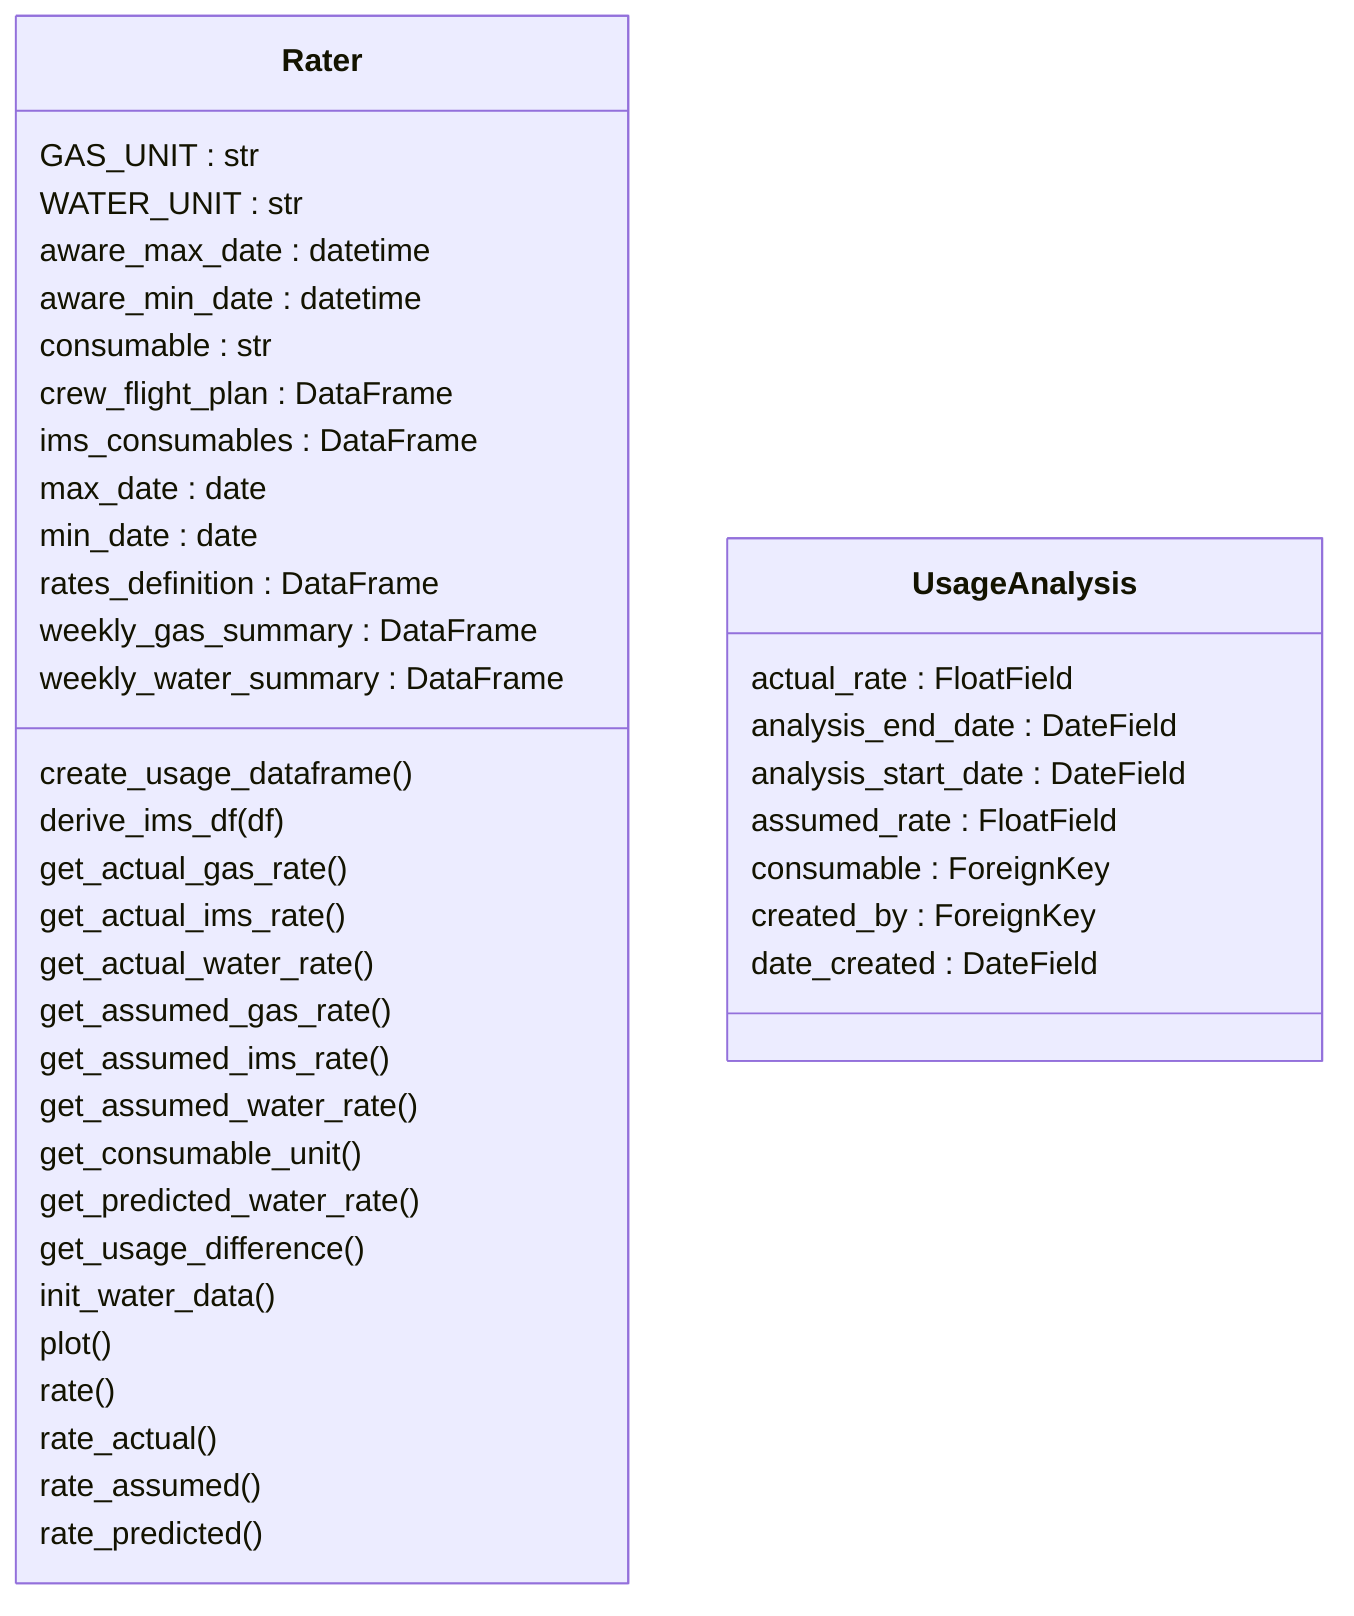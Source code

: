 classDiagram
  class Rater {
    GAS_UNIT : str
    WATER_UNIT : str
    aware_max_date : datetime
    aware_min_date : datetime
    consumable : str
    crew_flight_plan : DataFrame
    ims_consumables : DataFrame
    max_date : date
    min_date : date
    rates_definition : DataFrame
    weekly_gas_summary : DataFrame
    weekly_water_summary : DataFrame
    create_usage_dataframe()
    derive_ims_df(df)
    get_actual_gas_rate()
    get_actual_ims_rate()
    get_actual_water_rate()
    get_assumed_gas_rate()
    get_assumed_ims_rate()
    get_assumed_water_rate()
    get_consumable_unit()
    get_predicted_water_rate()
    get_usage_difference()
    init_water_data()
    plot()
    rate()
    rate_actual()
    rate_assumed()
    rate_predicted()
  }
  class UsageAnalysis {
    actual_rate : FloatField
    analysis_end_date : DateField
    analysis_start_date : DateField
    assumed_rate : FloatField
    consumable : ForeignKey
    created_by : ForeignKey
    date_created : DateField
  }